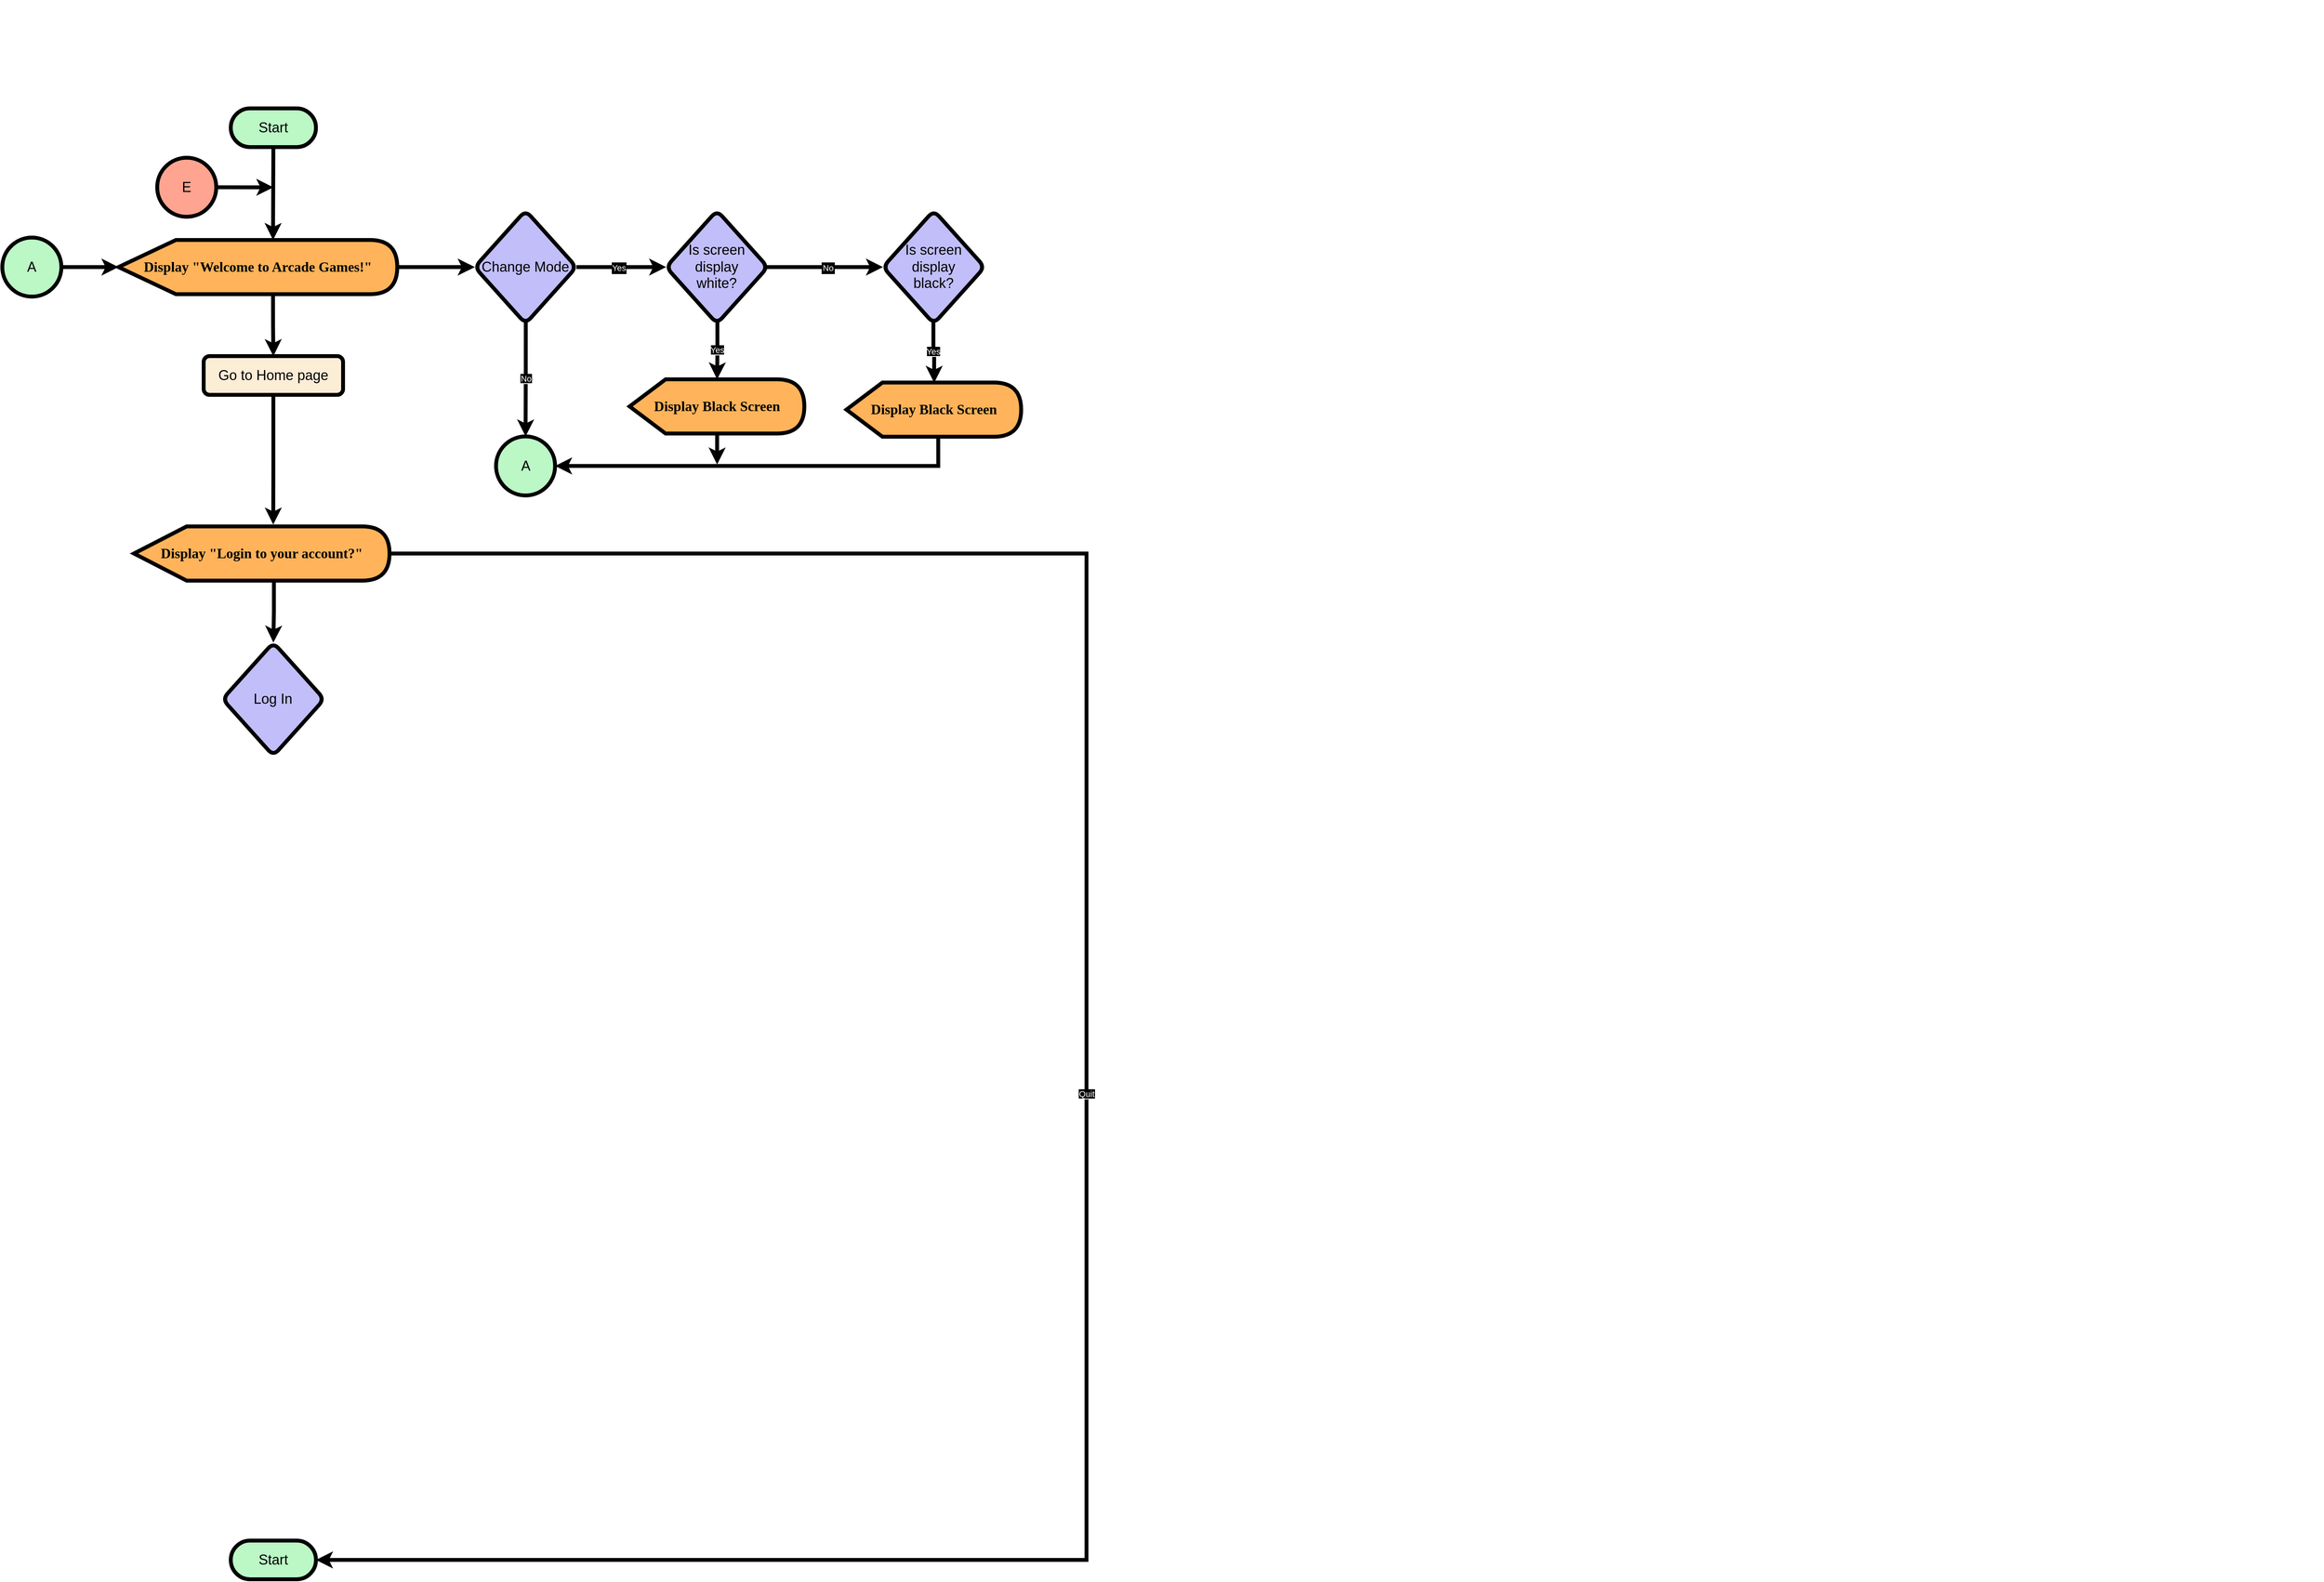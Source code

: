 <mxfile version="22.1.11" type="github">
  <diagram id="C5RBs43oDa-KdzZeNtuy" name="Page-1">
    <mxGraphModel dx="2427" dy="2010" grid="1" gridSize="10" guides="1" tooltips="1" connect="1" arrows="1" fold="1" page="1" pageScale="1" pageWidth="827" pageHeight="1169" math="0" shadow="0">
      <root>
        <mxCell id="WIyWlLk6GJQsqaUBKTNV-0" />
        <mxCell id="WIyWlLk6GJQsqaUBKTNV-1" parent="WIyWlLk6GJQsqaUBKTNV-0" />
        <mxCell id="O9t8kN2YKX1OchpqBG3d-3" value="" style="shape=image;verticalLabelPosition=bottom;labelBackgroundColor=default;verticalAlign=top;aspect=fixed;imageAspect=0;image=https://img.freepik.com/free-vector/vibrant-pink-watercolor-painting-background_53876-58931.jpg;" parent="WIyWlLk6GJQsqaUBKTNV-1" vertex="1">
          <mxGeometry x="1590" y="-240" width="1276.81" height="870.93" as="geometry" />
        </mxCell>
        <mxCell id="WIyWlLk6GJQsqaUBKTNV-3" value="Go to Home page" style="rounded=1;whiteSpace=wrap;html=1;fontSize=18;glass=0;strokeWidth=5;shadow=0;fillColor=#FCEDD7;strokeColor=#000000;" parent="WIyWlLk6GJQsqaUBKTNV-1" vertex="1">
          <mxGeometry x="130" y="220" width="180" height="50" as="geometry" />
        </mxCell>
        <mxCell id="ZjOEm5qjA7Q4pFf8Mi5z-1" value="&lt;font style=&quot;font-size: 18px;&quot;&gt;Start&lt;/font&gt;" style="html=1;dashed=0;whiteSpace=wrap;shape=mxgraph.dfd.start;fillColor=#BCF7C6;strokeColor=#000000;strokeWidth=5;" vertex="1" parent="WIyWlLk6GJQsqaUBKTNV-1">
          <mxGeometry x="165" y="-100" width="110" height="50" as="geometry" />
        </mxCell>
        <mxCell id="ZjOEm5qjA7Q4pFf8Mi5z-7" value="" style="endArrow=classic;html=1;rounded=0;strokeWidth=5;exitX=0.5;exitY=0.5;exitDx=0;exitDy=25;exitPerimeter=0;entryX=0;entryY=0;entryDx=199.559;entryDy=0;entryPerimeter=0;" edge="1" parent="WIyWlLk6GJQsqaUBKTNV-1" source="ZjOEm5qjA7Q4pFf8Mi5z-1" target="ZjOEm5qjA7Q4pFf8Mi5z-14">
          <mxGeometry width="50" height="50" relative="1" as="geometry">
            <mxPoint x="220" y="20" as="sourcePoint" />
            <mxPoint x="220" y="60" as="targetPoint" />
          </mxGeometry>
        </mxCell>
        <mxCell id="ZjOEm5qjA7Q4pFf8Mi5z-43" value="" style="edgeStyle=orthogonalEdgeStyle;rounded=0;orthogonalLoop=1;jettySize=auto;html=1;" edge="1" parent="WIyWlLk6GJQsqaUBKTNV-1" source="ZjOEm5qjA7Q4pFf8Mi5z-14" target="ZjOEm5qjA7Q4pFf8Mi5z-40">
          <mxGeometry relative="1" as="geometry" />
        </mxCell>
        <mxCell id="ZjOEm5qjA7Q4pFf8Mi5z-90" style="edgeStyle=orthogonalEdgeStyle;rounded=0;orthogonalLoop=1;jettySize=auto;html=1;exitX=0;exitY=0;exitDx=199.559;exitDy=70;exitPerimeter=0;entryX=0.5;entryY=0;entryDx=0;entryDy=0;strokeWidth=5;" edge="1" parent="WIyWlLk6GJQsqaUBKTNV-1" source="ZjOEm5qjA7Q4pFf8Mi5z-14" target="WIyWlLk6GJQsqaUBKTNV-3">
          <mxGeometry relative="1" as="geometry" />
        </mxCell>
        <mxCell id="ZjOEm5qjA7Q4pFf8Mi5z-14" value="&lt;div style=&quot;line-height: 1.3; font-family: Monoton; vertical-align: middle; font-size: 18px; font-weight: bold;&quot;&gt;&lt;p&gt;Display &quot;Welcome to Arcade Games!&quot;&lt;/p&gt;&lt;/div&gt;" style="shape=display;whiteSpace=wrap;html=1;strokeWidth=5;fillColor=#FFB35A;strokeColor=#000000;fontColor=#000000;size=0.206;" vertex="1" parent="WIyWlLk6GJQsqaUBKTNV-1">
          <mxGeometry x="20" y="69.99" width="360" height="70" as="geometry" />
        </mxCell>
        <mxCell id="ZjOEm5qjA7Q4pFf8Mi5z-23" value="&lt;font style=&quot;font-size: 18px;&quot;&gt;E&lt;/font&gt;" style="ellipse;whiteSpace=wrap;html=1;aspect=fixed;strokeWidth=5;fillColor=#FFA490;" vertex="1" parent="WIyWlLk6GJQsqaUBKTNV-1">
          <mxGeometry x="70" y="-36.25" width="76.25" height="76.25" as="geometry" />
        </mxCell>
        <mxCell id="ZjOEm5qjA7Q4pFf8Mi5z-35" value="" style="endArrow=classic;html=1;rounded=0;strokeWidth=5;entryX=0;entryY=0.5;entryDx=0;entryDy=0;exitX=1;exitY=0.5;exitDx=0;exitDy=0;exitPerimeter=0;" edge="1" parent="WIyWlLk6GJQsqaUBKTNV-1" source="ZjOEm5qjA7Q4pFf8Mi5z-14" target="ZjOEm5qjA7Q4pFf8Mi5z-40">
          <mxGeometry width="50" height="50" relative="1" as="geometry">
            <mxPoint x="430" y="110" as="sourcePoint" />
            <mxPoint x="430" y="168" as="targetPoint" />
          </mxGeometry>
        </mxCell>
        <mxCell id="ZjOEm5qjA7Q4pFf8Mi5z-102" style="edgeStyle=orthogonalEdgeStyle;rounded=0;orthogonalLoop=1;jettySize=auto;html=1;exitX=0;exitY=0;exitDx=181.471;exitDy=70;exitPerimeter=0;entryX=0.5;entryY=0;entryDx=0;entryDy=0;strokeWidth=5;" edge="1" parent="WIyWlLk6GJQsqaUBKTNV-1" target="ZjOEm5qjA7Q4pFf8Mi5z-100">
          <mxGeometry relative="1" as="geometry">
            <mxPoint x="220.711" y="510" as="sourcePoint" />
            <mxPoint x="219.245" y="590" as="targetPoint" />
            <Array as="points">
              <mxPoint x="221" y="550" />
              <mxPoint x="220" y="550" />
            </Array>
          </mxGeometry>
        </mxCell>
        <mxCell id="ZjOEm5qjA7Q4pFf8Mi5z-38" value="&lt;div style=&quot;line-height: 1.3; font-family: Monoton; vertical-align: middle; font-size: 18px; font-weight: bold;&quot;&gt;&lt;p&gt;Display &quot;Log&lt;span style=&quot;background-color: initial;&quot;&gt;in to your account?&quot;&lt;/span&gt;&lt;/p&gt;&lt;/div&gt;" style="shape=display;whiteSpace=wrap;html=1;strokeWidth=5;fillColor=#FFB35A;strokeColor=#000000;fontColor=#000000;size=0.206;" vertex="1" parent="WIyWlLk6GJQsqaUBKTNV-1">
          <mxGeometry x="40" y="440" width="330" height="70" as="geometry" />
        </mxCell>
        <mxCell id="ZjOEm5qjA7Q4pFf8Mi5z-68" value="&lt;span style=&quot;background-color: rgb(0, 0, 0);&quot;&gt;&lt;font color=&quot;#ffffff&quot;&gt;No&lt;/font&gt;&lt;/span&gt;" style="edgeStyle=orthogonalEdgeStyle;rounded=0;orthogonalLoop=1;jettySize=auto;html=1;entryX=0.5;entryY=0;entryDx=0;entryDy=0;strokeWidth=5;exitX=0.502;exitY=0.976;exitDx=0;exitDy=0;exitPerimeter=0;" edge="1" parent="WIyWlLk6GJQsqaUBKTNV-1" source="ZjOEm5qjA7Q4pFf8Mi5z-40" target="ZjOEm5qjA7Q4pFf8Mi5z-67">
          <mxGeometry relative="1" as="geometry" />
        </mxCell>
        <mxCell id="ZjOEm5qjA7Q4pFf8Mi5z-40" value="&lt;font style=&quot;font-size: 18px;&quot;&gt;Change Mode&lt;/font&gt;" style="rhombus;whiteSpace=wrap;html=1;strokeWidth=5;fillColor=#C1BEFA;rounded=1;" vertex="1" parent="WIyWlLk6GJQsqaUBKTNV-1">
          <mxGeometry x="480" y="31.88" width="131.33" height="146.25" as="geometry" />
        </mxCell>
        <mxCell id="ZjOEm5qjA7Q4pFf8Mi5z-42" value="" style="endArrow=classic;html=1;rounded=0;strokeWidth=5;exitX=1;exitY=0.5;exitDx=0;exitDy=0;" edge="1" parent="WIyWlLk6GJQsqaUBKTNV-1" source="ZjOEm5qjA7Q4pFf8Mi5z-23">
          <mxGeometry width="50" height="50" relative="1" as="geometry">
            <mxPoint x="230" y="152" as="sourcePoint" />
            <mxPoint x="220" y="2" as="targetPoint" />
          </mxGeometry>
        </mxCell>
        <mxCell id="ZjOEm5qjA7Q4pFf8Mi5z-44" value="" style="endArrow=classic;html=1;rounded=0;strokeWidth=5;entryX=0;entryY=0.5;entryDx=0;entryDy=0;exitX=1;exitY=0.5;exitDx=0;exitDy=0;" edge="1" parent="WIyWlLk6GJQsqaUBKTNV-1" source="ZjOEm5qjA7Q4pFf8Mi5z-40" target="ZjOEm5qjA7Q4pFf8Mi5z-51">
          <mxGeometry width="50" height="50" relative="1" as="geometry">
            <mxPoint x="620" y="104.41" as="sourcePoint" />
            <mxPoint x="700" y="104.41" as="targetPoint" />
          </mxGeometry>
        </mxCell>
        <mxCell id="ZjOEm5qjA7Q4pFf8Mi5z-45" value="&lt;font style=&quot;font-size: 11px;&quot;&gt;Yes&lt;/font&gt;" style="edgeLabel;html=1;align=center;verticalAlign=middle;resizable=0;points=[];fontColor=#FFFFFF;labelBackgroundColor=#000000;fontSize=11;labelBorderColor=default;" vertex="1" connectable="0" parent="ZjOEm5qjA7Q4pFf8Mi5z-44">
          <mxGeometry x="0.392" y="-1" relative="1" as="geometry">
            <mxPoint x="-26" as="offset" />
          </mxGeometry>
        </mxCell>
        <mxCell id="ZjOEm5qjA7Q4pFf8Mi5z-51" value="&lt;font style=&quot;font-size: 18px;&quot;&gt;Is screen display &lt;br&gt;white?&lt;/font&gt;" style="rhombus;whiteSpace=wrap;html=1;strokeWidth=5;fillColor=#C1BEFA;rounded=1;" vertex="1" parent="WIyWlLk6GJQsqaUBKTNV-1">
          <mxGeometry x="727.17" y="31.87" width="131.33" height="146.25" as="geometry" />
        </mxCell>
        <mxCell id="ZjOEm5qjA7Q4pFf8Mi5z-58" value="" style="endArrow=classic;html=1;rounded=0;strokeWidth=5;entryX=0;entryY=0.5;entryDx=0;entryDy=0;exitX=0.99;exitY=0.5;exitDx=0;exitDy=0;exitPerimeter=0;" edge="1" parent="WIyWlLk6GJQsqaUBKTNV-1" target="ZjOEm5qjA7Q4pFf8Mi5z-60" source="ZjOEm5qjA7Q4pFf8Mi5z-51">
          <mxGeometry width="50" height="50" relative="1" as="geometry">
            <mxPoint x="840" y="105.01" as="sourcePoint" />
            <mxPoint x="929" y="104.42" as="targetPoint" />
          </mxGeometry>
        </mxCell>
        <mxCell id="ZjOEm5qjA7Q4pFf8Mi5z-59" value="No" style="edgeLabel;html=1;align=center;verticalAlign=middle;resizable=0;points=[];fontColor=#FFFFFF;labelBackgroundColor=#000000;fontSize=11;labelBorderColor=default;" vertex="1" connectable="0" parent="ZjOEm5qjA7Q4pFf8Mi5z-58">
          <mxGeometry x="0.392" y="-1" relative="1" as="geometry">
            <mxPoint x="-26" as="offset" />
          </mxGeometry>
        </mxCell>
        <mxCell id="ZjOEm5qjA7Q4pFf8Mi5z-60" value="&lt;font style=&quot;font-size: 18px;&quot;&gt;Is screen display&lt;br&gt;black?&lt;/font&gt;" style="rhombus;whiteSpace=wrap;html=1;strokeWidth=5;fillColor=#C1BEFA;strokeColor=default;rounded=1;" vertex="1" parent="WIyWlLk6GJQsqaUBKTNV-1">
          <mxGeometry x="1007.16" y="31.88" width="131.33" height="146.25" as="geometry" />
        </mxCell>
        <mxCell id="ZjOEm5qjA7Q4pFf8Mi5z-67" value="&lt;font style=&quot;font-size: 18px;&quot;&gt;A&lt;/font&gt;" style="ellipse;whiteSpace=wrap;html=1;aspect=fixed;strokeWidth=5;fillColor=#BCF7C6;" vertex="1" parent="WIyWlLk6GJQsqaUBKTNV-1">
          <mxGeometry x="507.54" y="323.75" width="76.25" height="76.25" as="geometry" />
        </mxCell>
        <mxCell id="ZjOEm5qjA7Q4pFf8Mi5z-73" value="&lt;div style=&quot;line-height: 1.3; font-family: Monoton; vertical-align: middle; font-size: 18px; font-weight: bold;&quot;&gt;&lt;p&gt;Display Black Screen&lt;/p&gt;&lt;/div&gt;" style="shape=display;whiteSpace=wrap;html=1;strokeWidth=5;fillColor=#FFB35A;strokeColor=#000000;fontColor=#000000;size=0.206;" vertex="1" parent="WIyWlLk6GJQsqaUBKTNV-1">
          <mxGeometry x="680" y="250" width="225.66" height="70" as="geometry" />
        </mxCell>
        <mxCell id="ZjOEm5qjA7Q4pFf8Mi5z-74" value="&lt;span style=&quot;background-color: rgb(0, 0, 0);&quot;&gt;&lt;font color=&quot;#ffffff&quot;&gt;Yes&lt;/font&gt;&lt;/span&gt;" style="edgeStyle=orthogonalEdgeStyle;rounded=0;orthogonalLoop=1;jettySize=auto;html=1;entryX=0.502;entryY=0.005;entryDx=0;entryDy=0;strokeWidth=5;exitX=0.496;exitY=0.963;exitDx=0;exitDy=0;exitPerimeter=0;entryPerimeter=0;" edge="1" parent="WIyWlLk6GJQsqaUBKTNV-1" target="ZjOEm5qjA7Q4pFf8Mi5z-75" source="ZjOEm5qjA7Q4pFf8Mi5z-60">
          <mxGeometry relative="1" as="geometry">
            <mxPoint x="985.01" y="178.12" as="sourcePoint" />
            <mxPoint x="985.56" y="334.12" as="targetPoint" />
          </mxGeometry>
        </mxCell>
        <mxCell id="ZjOEm5qjA7Q4pFf8Mi5z-76" style="edgeStyle=orthogonalEdgeStyle;rounded=0;orthogonalLoop=1;jettySize=auto;html=1;exitX=0;exitY=0;exitDx=118.56;exitDy=70;exitPerimeter=0;entryX=1;entryY=0.5;entryDx=0;entryDy=0;strokeWidth=5;" edge="1" parent="WIyWlLk6GJQsqaUBKTNV-1" source="ZjOEm5qjA7Q4pFf8Mi5z-75" target="ZjOEm5qjA7Q4pFf8Mi5z-67">
          <mxGeometry relative="1" as="geometry" />
        </mxCell>
        <mxCell id="ZjOEm5qjA7Q4pFf8Mi5z-75" value="&lt;div style=&quot;line-height: 1.3; font-family: Monoton; vertical-align: middle; font-size: 18px; font-weight: bold;&quot;&gt;&lt;p&gt;Display Black Screen&lt;/p&gt;&lt;/div&gt;" style="shape=display;whiteSpace=wrap;html=1;strokeWidth=5;fillColor=#FFB35A;strokeColor=#000000;fontColor=#000000;size=0.206;" vertex="1" parent="WIyWlLk6GJQsqaUBKTNV-1">
          <mxGeometry x="960" y="254.12" width="225.66" height="70" as="geometry" />
        </mxCell>
        <mxCell id="ZjOEm5qjA7Q4pFf8Mi5z-79" value="" style="endArrow=classic;html=1;rounded=0;strokeWidth=5;exitX=0.501;exitY=1.002;exitDx=0;exitDy=0;exitPerimeter=0;" edge="1" parent="WIyWlLk6GJQsqaUBKTNV-1" source="ZjOEm5qjA7Q4pFf8Mi5z-73">
          <mxGeometry width="50" height="50" relative="1" as="geometry">
            <mxPoint x="792.63" y="320" as="sourcePoint" />
            <mxPoint x="793" y="360" as="targetPoint" />
          </mxGeometry>
        </mxCell>
        <mxCell id="ZjOEm5qjA7Q4pFf8Mi5z-82" value="&lt;span style=&quot;background-color: rgb(0, 0, 0);&quot;&gt;&lt;font color=&quot;#ffffff&quot;&gt;Yes&lt;/font&gt;&lt;/span&gt;" style="edgeStyle=orthogonalEdgeStyle;rounded=0;orthogonalLoop=1;jettySize=auto;html=1;strokeWidth=5;exitX=0.504;exitY=0.97;exitDx=0;exitDy=0;exitPerimeter=0;" edge="1" parent="WIyWlLk6GJQsqaUBKTNV-1" source="ZjOEm5qjA7Q4pFf8Mi5z-51">
          <mxGeometry relative="1" as="geometry">
            <mxPoint x="792.07" y="173.12" as="sourcePoint" />
            <mxPoint x="793" y="250" as="targetPoint" />
          </mxGeometry>
        </mxCell>
        <mxCell id="ZjOEm5qjA7Q4pFf8Mi5z-83" value="&lt;font style=&quot;font-size: 18px;&quot;&gt;A&lt;/font&gt;" style="ellipse;whiteSpace=wrap;html=1;aspect=fixed;strokeWidth=5;fillColor=#BCF7C6;" vertex="1" parent="WIyWlLk6GJQsqaUBKTNV-1">
          <mxGeometry x="-130" y="66.88" width="76.25" height="76.25" as="geometry" />
        </mxCell>
        <mxCell id="ZjOEm5qjA7Q4pFf8Mi5z-92" style="edgeStyle=orthogonalEdgeStyle;rounded=0;orthogonalLoop=1;jettySize=auto;html=1;exitX=1;exitY=0.5;exitDx=0;exitDy=0;entryX=0;entryY=0.5;entryDx=0;entryDy=0;entryPerimeter=0;strokeWidth=5;" edge="1" parent="WIyWlLk6GJQsqaUBKTNV-1" source="ZjOEm5qjA7Q4pFf8Mi5z-83" target="ZjOEm5qjA7Q4pFf8Mi5z-14">
          <mxGeometry relative="1" as="geometry" />
        </mxCell>
        <mxCell id="ZjOEm5qjA7Q4pFf8Mi5z-95" style="edgeStyle=orthogonalEdgeStyle;rounded=0;orthogonalLoop=1;jettySize=auto;html=1;exitX=0.5;exitY=1;exitDx=0;exitDy=0;entryX=0.545;entryY=-0.035;entryDx=0;entryDy=0;entryPerimeter=0;strokeWidth=5;" edge="1" parent="WIyWlLk6GJQsqaUBKTNV-1" source="WIyWlLk6GJQsqaUBKTNV-3" target="ZjOEm5qjA7Q4pFf8Mi5z-38">
          <mxGeometry relative="1" as="geometry" />
        </mxCell>
        <mxCell id="ZjOEm5qjA7Q4pFf8Mi5z-98" value="&lt;font style=&quot;font-size: 18px;&quot;&gt;Start&lt;/font&gt;" style="html=1;dashed=0;whiteSpace=wrap;shape=mxgraph.dfd.start;fillColor=#BCF7C6;strokeColor=#000000;strokeWidth=5;" vertex="1" parent="WIyWlLk6GJQsqaUBKTNV-1">
          <mxGeometry x="165" y="1750" width="110" height="50" as="geometry" />
        </mxCell>
        <mxCell id="ZjOEm5qjA7Q4pFf8Mi5z-99" value="&lt;font style=&quot;background-color: rgb(0, 0, 0);&quot; color=&quot;#ffffff&quot;&gt;Quit&lt;/font&gt;" style="edgeStyle=orthogonalEdgeStyle;rounded=0;orthogonalLoop=1;jettySize=auto;html=1;exitX=1;exitY=0.5;exitDx=0;exitDy=0;exitPerimeter=0;entryX=1;entryY=0.5;entryDx=0;entryDy=0;entryPerimeter=0;strokeWidth=5;" edge="1" parent="WIyWlLk6GJQsqaUBKTNV-1" source="ZjOEm5qjA7Q4pFf8Mi5z-38" target="ZjOEm5qjA7Q4pFf8Mi5z-98">
          <mxGeometry relative="1" as="geometry">
            <Array as="points">
              <mxPoint x="1270" y="475" />
              <mxPoint x="1270" y="1775" />
            </Array>
          </mxGeometry>
        </mxCell>
        <mxCell id="ZjOEm5qjA7Q4pFf8Mi5z-100" value="&lt;font style=&quot;font-size: 18px;&quot;&gt;Log In&lt;/font&gt;" style="rhombus;whiteSpace=wrap;html=1;strokeWidth=5;fillColor=#C1BEFA;rounded=1;" vertex="1" parent="WIyWlLk6GJQsqaUBKTNV-1">
          <mxGeometry x="154.34" y="590" width="131.33" height="146.25" as="geometry" />
        </mxCell>
      </root>
    </mxGraphModel>
  </diagram>
</mxfile>
